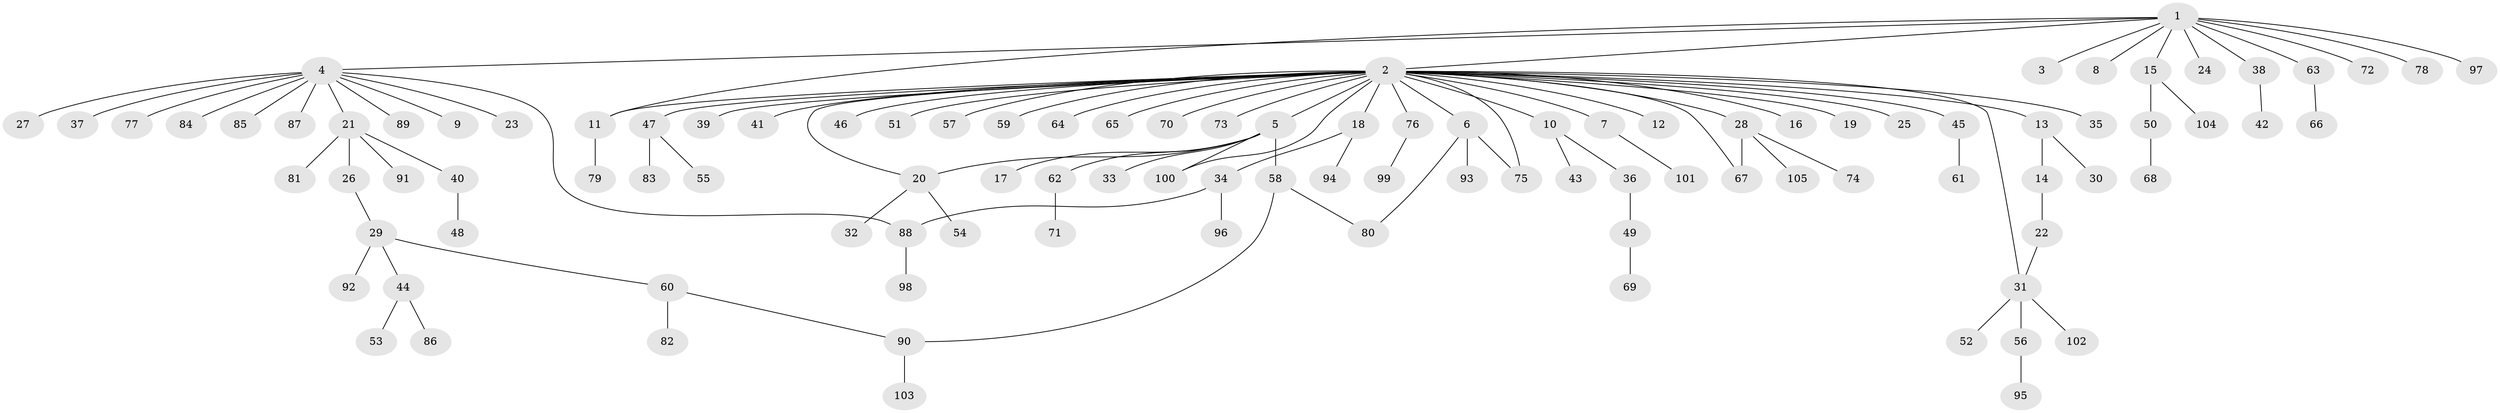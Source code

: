 // coarse degree distribution, {11: 0.019230769230769232, 24: 0.019230769230769232, 1: 0.75, 12: 0.019230769230769232, 7: 0.019230769230769232, 4: 0.019230769230769232, 2: 0.09615384615384616, 3: 0.057692307692307696}
// Generated by graph-tools (version 1.1) at 2025/18/03/04/25 18:18:00]
// undirected, 105 vertices, 113 edges
graph export_dot {
graph [start="1"]
  node [color=gray90,style=filled];
  1;
  2;
  3;
  4;
  5;
  6;
  7;
  8;
  9;
  10;
  11;
  12;
  13;
  14;
  15;
  16;
  17;
  18;
  19;
  20;
  21;
  22;
  23;
  24;
  25;
  26;
  27;
  28;
  29;
  30;
  31;
  32;
  33;
  34;
  35;
  36;
  37;
  38;
  39;
  40;
  41;
  42;
  43;
  44;
  45;
  46;
  47;
  48;
  49;
  50;
  51;
  52;
  53;
  54;
  55;
  56;
  57;
  58;
  59;
  60;
  61;
  62;
  63;
  64;
  65;
  66;
  67;
  68;
  69;
  70;
  71;
  72;
  73;
  74;
  75;
  76;
  77;
  78;
  79;
  80;
  81;
  82;
  83;
  84;
  85;
  86;
  87;
  88;
  89;
  90;
  91;
  92;
  93;
  94;
  95;
  96;
  97;
  98;
  99;
  100;
  101;
  102;
  103;
  104;
  105;
  1 -- 2;
  1 -- 3;
  1 -- 4;
  1 -- 8;
  1 -- 11;
  1 -- 15;
  1 -- 24;
  1 -- 38;
  1 -- 63;
  1 -- 72;
  1 -- 78;
  1 -- 97;
  2 -- 5;
  2 -- 6;
  2 -- 7;
  2 -- 10;
  2 -- 11;
  2 -- 12;
  2 -- 13;
  2 -- 16;
  2 -- 18;
  2 -- 19;
  2 -- 20;
  2 -- 25;
  2 -- 28;
  2 -- 31;
  2 -- 35;
  2 -- 39;
  2 -- 41;
  2 -- 45;
  2 -- 46;
  2 -- 47;
  2 -- 51;
  2 -- 57;
  2 -- 59;
  2 -- 64;
  2 -- 65;
  2 -- 67;
  2 -- 70;
  2 -- 73;
  2 -- 75;
  2 -- 76;
  2 -- 100;
  4 -- 9;
  4 -- 21;
  4 -- 23;
  4 -- 27;
  4 -- 37;
  4 -- 77;
  4 -- 84;
  4 -- 85;
  4 -- 87;
  4 -- 88;
  4 -- 89;
  5 -- 17;
  5 -- 20;
  5 -- 33;
  5 -- 58;
  5 -- 62;
  5 -- 100;
  6 -- 75;
  6 -- 80;
  6 -- 93;
  7 -- 101;
  10 -- 36;
  10 -- 43;
  11 -- 79;
  13 -- 14;
  13 -- 30;
  14 -- 22;
  15 -- 50;
  15 -- 104;
  18 -- 34;
  18 -- 94;
  20 -- 32;
  20 -- 54;
  21 -- 26;
  21 -- 40;
  21 -- 81;
  21 -- 91;
  22 -- 31;
  26 -- 29;
  28 -- 67;
  28 -- 74;
  28 -- 105;
  29 -- 44;
  29 -- 60;
  29 -- 92;
  31 -- 52;
  31 -- 56;
  31 -- 102;
  34 -- 88;
  34 -- 96;
  36 -- 49;
  38 -- 42;
  40 -- 48;
  44 -- 53;
  44 -- 86;
  45 -- 61;
  47 -- 55;
  47 -- 83;
  49 -- 69;
  50 -- 68;
  56 -- 95;
  58 -- 80;
  58 -- 90;
  60 -- 82;
  60 -- 90;
  62 -- 71;
  63 -- 66;
  76 -- 99;
  88 -- 98;
  90 -- 103;
}

